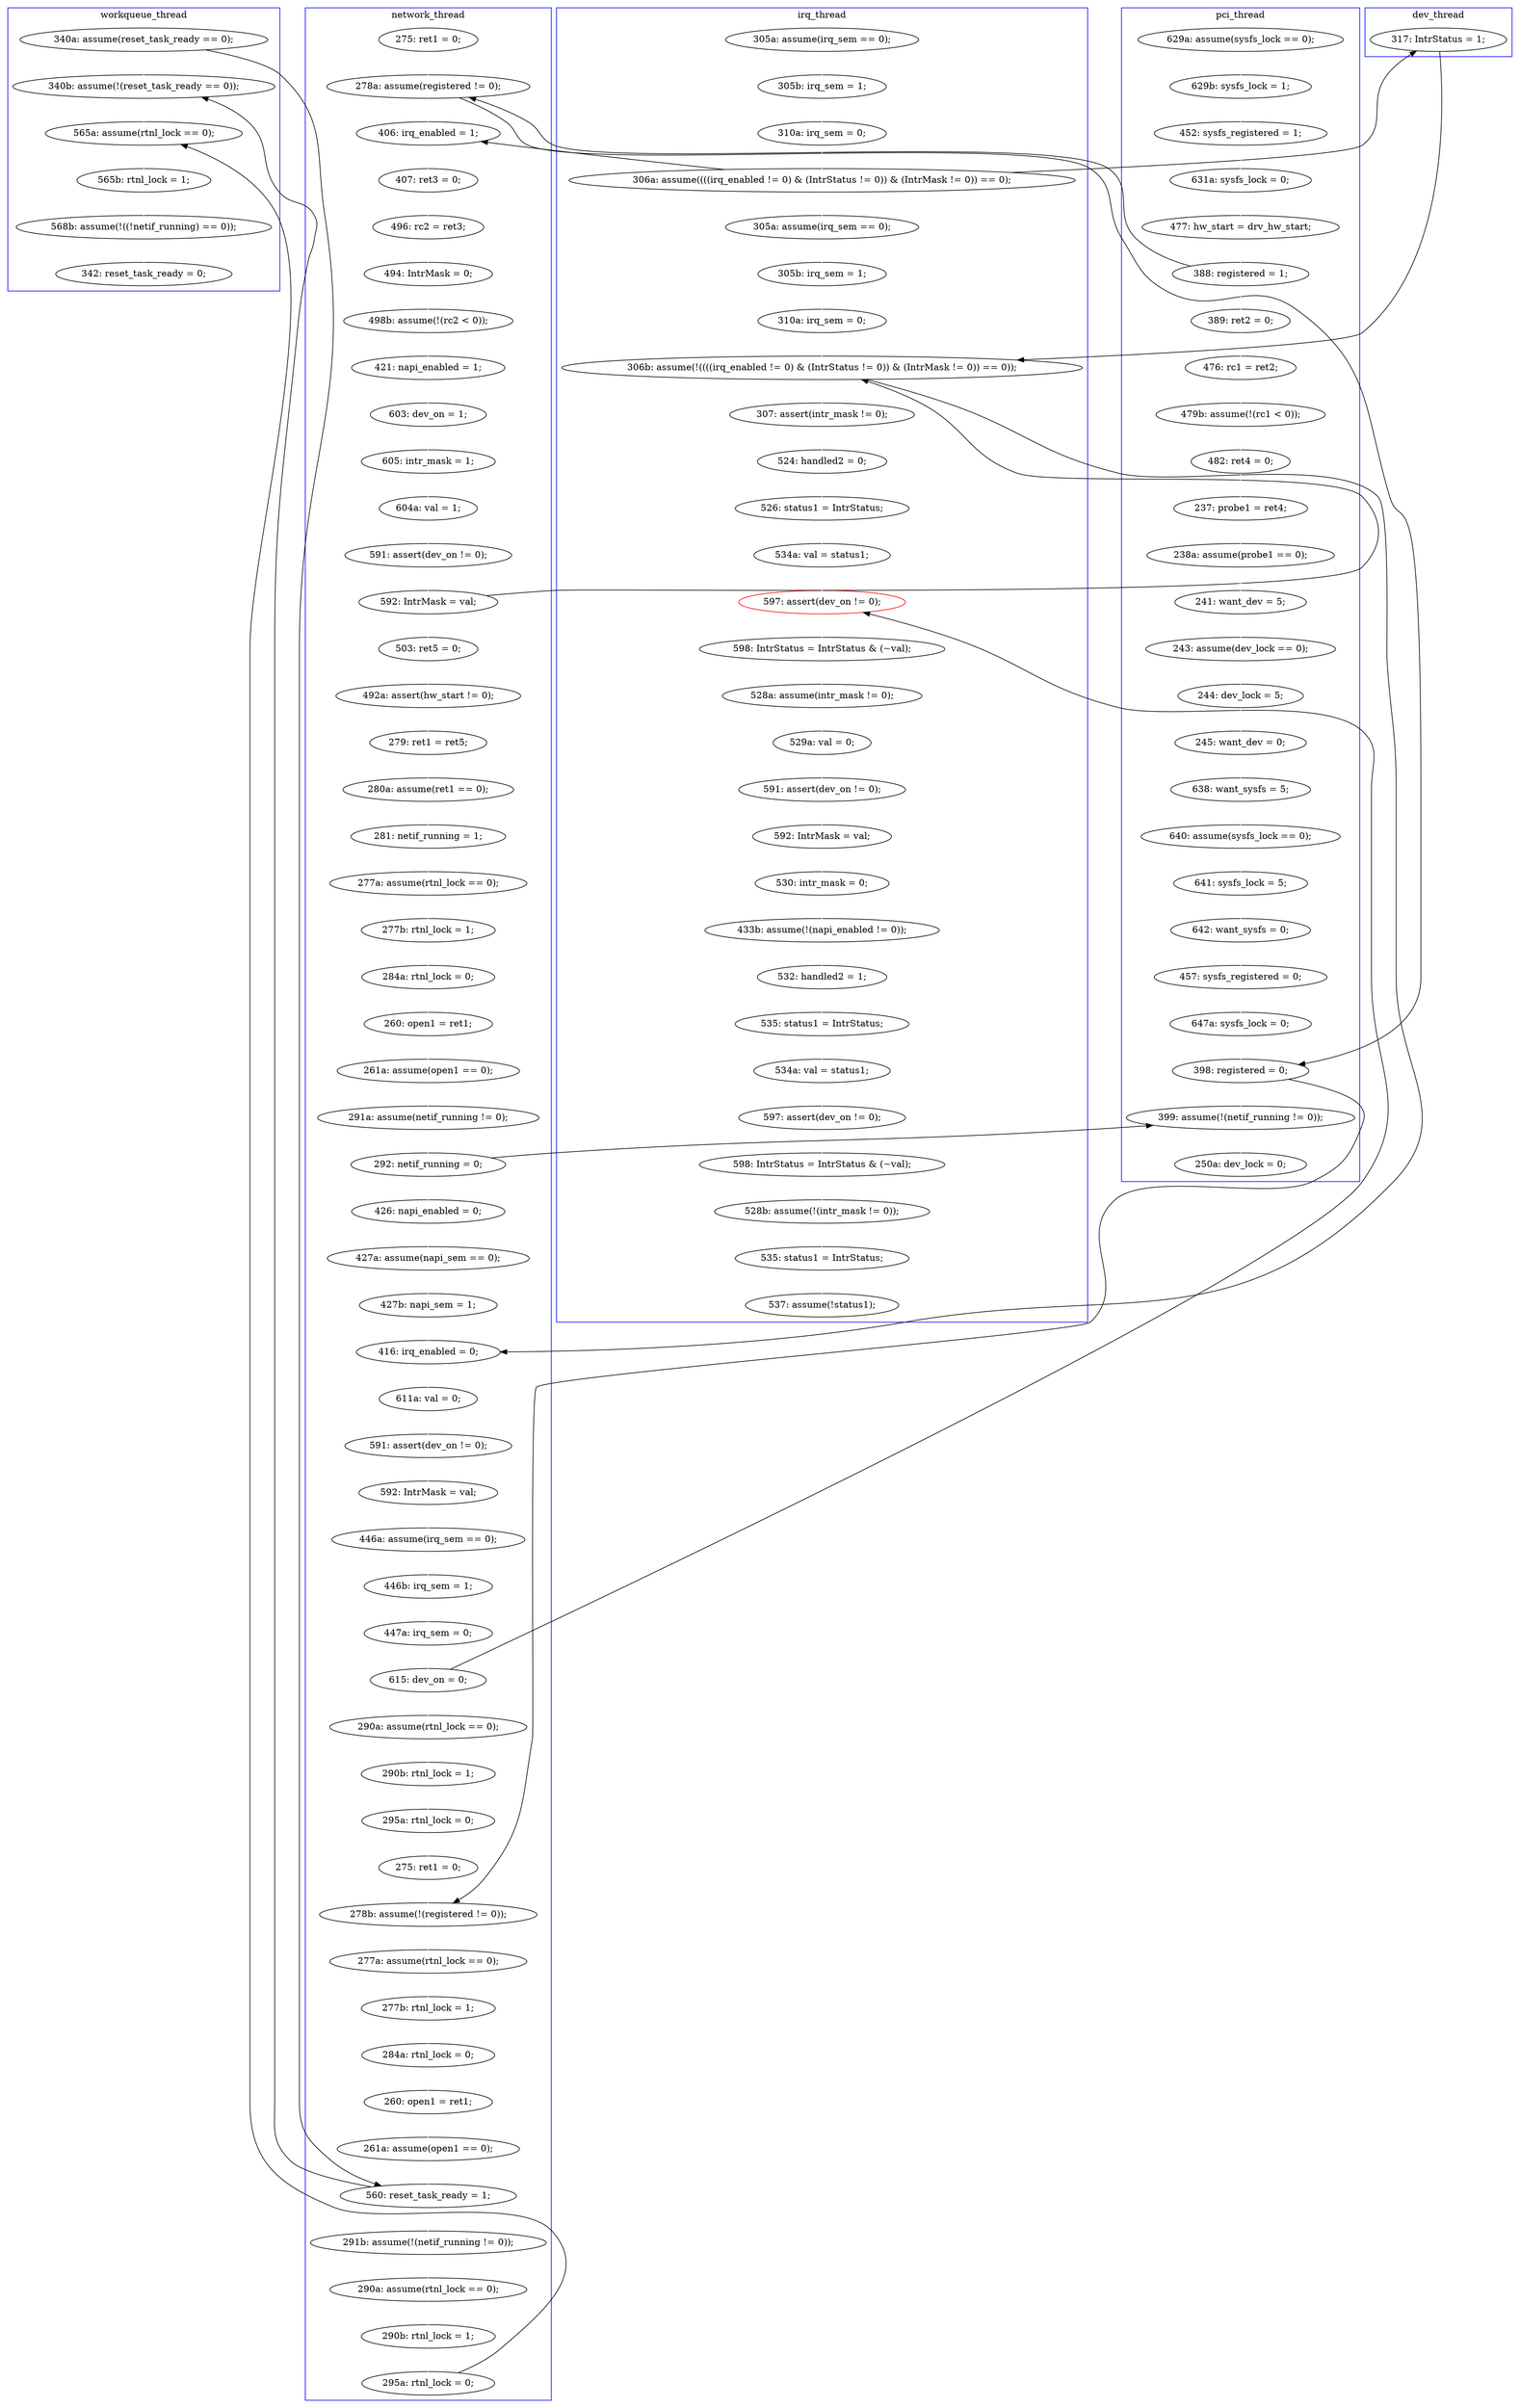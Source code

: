 digraph Counterexample {
	234 -> 236 [color = white, style = solid]
	192 -> 195 [color = white, style = solid]
	262 -> 263 [color = black, style = solid, constraint = false]
	154 -> 174 [color = white, style = solid]
	281 -> 293 [color = white, style = solid]
	230 -> 231 [color = white, style = solid]
	68 -> 212 [color = black, style = solid, constraint = false]
	59 -> 84 [color = black, style = solid, constraint = false]
	90 -> 101 [color = white, style = solid]
	247 -> 248 [color = white, style = solid]
	184 -> 188 [color = white, style = solid]
	252 -> 253 [color = white, style = solid]
	122 -> 123 [color = white, style = solid]
	233 -> 234 [color = white, style = solid]
	47 -> 68 [color = white, style = solid]
	110 -> 112 [color = white, style = solid]
	188 -> 189 [color = white, style = solid]
	160 -> 213 [color = black, style = solid, constraint = false]
	107 -> 109 [color = white, style = solid]
	255 -> 258 [color = white, style = solid]
	79 -> 82 [color = white, style = solid]
	251 -> 291 [color = white, style = solid]
	68 -> 84 [color = white, style = solid]
	114 -> 170 [color = black, style = solid, constraint = false]
	85 -> 91 [color = white, style = solid]
	192 -> 225 [color = black, style = solid, constraint = false]
	86 -> 89 [color = white, style = solid]
	148 -> 149 [color = white, style = solid]
	160 -> 169 [color = white, style = solid]
	274 -> 275 [color = white, style = solid]
	227 -> 230 [color = white, style = solid]
	54 -> 63 [color = white, style = solid]
	231 -> 233 [color = white, style = solid]
	166 -> 170 [color = white, style = solid]
	118 -> 119 [color = white, style = solid]
	133 -> 159 [color = white, style = solid]
	181 -> 183 [color = white, style = solid]
	33 -> 44 [color = white, style = solid]
	240 -> 242 [color = white, style = solid]
	64 -> 79 [color = white, style = solid]
	112 -> 114 [color = white, style = solid]
	254 -> 255 [color = white, style = solid]
	215 -> 217 [color = white, style = solid]
	93 -> 95 [color = white, style = solid]
	217 -> 252 [color = white, style = solid]
	196 -> 199 [color = white, style = solid]
	101 -> 102 [color = white, style = solid]
	51 -> 52 [color = white, style = solid]
	212 -> 213 [color = white, style = solid]
	263 -> 277 [color = white, style = solid]
	117 -> 118 [color = white, style = solid]
	277 -> 278 [color = white, style = solid]
	212 -> 217 [color = black, style = solid, constraint = false]
	119 -> 122 [color = white, style = solid]
	218 -> 220 [color = white, style = solid]
	55 -> 59 [color = white, style = solid]
	109 -> 110 [color = white, style = solid]
	242 -> 243 [color = white, style = solid]
	165 -> 166 [color = white, style = solid]
	258 -> 262 [color = white, style = solid]
	147 -> 148 [color = white, style = solid]
	262 -> 268 [color = white, style = solid]
	123 -> 124 [color = white, style = solid]
	114 -> 117 [color = white, style = solid]
	273 -> 274 [color = white, style = solid]
	291 -> 298 [color = white, style = solid]
	278 -> 281 [color = white, style = solid]
	190 -> 192 [color = white, style = solid]
	172 -> 177 [color = white, style = solid]
	268 -> 273 [color = white, style = solid]
	159 -> 160 [color = white, style = solid]
	44 -> 49 [color = white, style = solid]
	63 -> 64 [color = white, style = solid]
	275 -> 277 [color = black, style = solid, constraint = false]
	99 -> 107 [color = white, style = solid]
	130 -> 133 [color = white, style = solid]
	32 -> 33 [color = white, style = solid]
	170 -> 177 [color = black, style = solid, constraint = false]
	245 -> 247 [color = white, style = solid]
	236 -> 240 [color = white, style = solid]
	195 -> 196 [color = white, style = solid]
	174 -> 212 [color = white, style = solid]
	63 -> 68 [color = black, style = solid, constraint = false]
	125 -> 129 [color = white, style = solid]
	177 -> 181 [color = white, style = solid]
	248 -> 251 [color = white, style = solid]
	213 -> 223 [color = white, style = solid]
	243 -> 245 [color = white, style = solid]
	83 -> 86 [color = white, style = solid]
	253 -> 254 [color = white, style = solid]
	52 -> 55 [color = white, style = solid]
	59 -> 69 [color = black, style = solid, constraint = false]
	225 -> 227 [color = white, style = solid]
	170 -> 197 [color = white, style = solid]
	89 -> 90 [color = white, style = solid]
	211 -> 218 [color = white, style = solid]
	171 -> 172 [color = white, style = solid]
	84 -> 85 [color = white, style = solid]
	169 -> 171 [color = white, style = solid]
	164 -> 165 [color = white, style = solid]
	103 -> 142 [color = white, style = solid]
	49 -> 54 [color = white, style = solid]
	82 -> 83 [color = white, style = solid]
	189 -> 190 [color = white, style = solid]
	129 -> 130 [color = white, style = solid]
	59 -> 164 [color = white, style = solid]
	69 -> 170 [color = black, style = solid, constraint = false]
	102 -> 103 [color = white, style = solid]
	199 -> 215 [color = white, style = solid]
	149 -> 154 [color = white, style = solid]
	91 -> 93 [color = white, style = solid]
	135 -> 263 [color = white, style = solid]
	220 -> 225 [color = white, style = solid]
	183 -> 184 [color = white, style = solid]
	124 -> 125 [color = white, style = solid]
	142 -> 147 [color = white, style = solid]
	135 -> 262 [color = black, style = solid, constraint = false]
	197 -> 211 [color = white, style = solid]
	95 -> 99 [color = white, style = solid]
	subgraph cluster5 {
		label = workqueue_thread
		color = blue
		278  [label = "565b: rtnl_lock = 1;"]
		277  [label = "565a: assume(rtnl_lock == 0);"]
		281  [label = "568b: assume(!((!netif_running) == 0));"]
		135  [label = "340a: assume(reset_task_ready == 0);"]
		263  [label = "340b: assume(!(reset_task_ready == 0));"]
		293  [label = "342: reset_task_ready = 0;"]
	}
	subgraph cluster7 {
		label = dev_thread
		color = blue
		69  [label = "317: IntrStatus = 1;"]
	}
	subgraph cluster3 {
		label = irq_thread
		color = blue
		247  [label = "597: assert(dev_on != 0);"]
		245  [label = "534a: val = status1;"]
		197  [label = "307: assert(intr_mask != 0);"]
		248  [label = "598: IntrStatus = IntrStatus & (~val);"]
		240  [label = "433b: assume(!(napi_enabled != 0));"]
		170  [label = "306b: assume(!((((irq_enabled != 0) & (IntrStatus != 0)) & (IntrMask != 0)) == 0));"]
		55  [label = "310a: irq_sem = 0;"]
		165  [label = "305b: irq_sem = 1;"]
		298  [label = "537: assume(!status1);"]
		236  [label = "530: intr_mask = 0;"]
		220  [label = "534a: val = status1;"]
		225  [label = "597: assert(dev_on != 0);", color = red]
		231  [label = "529a: val = 0;"]
		218  [label = "526: status1 = IntrStatus;"]
		243  [label = "535: status1 = IntrStatus;"]
		164  [label = "305a: assume(irq_sem == 0);"]
		52  [label = "305b: irq_sem = 1;"]
		230  [label = "528a: assume(intr_mask != 0);"]
		233  [label = "591: assert(dev_on != 0);"]
		51  [label = "305a: assume(irq_sem == 0);"]
		166  [label = "310a: irq_sem = 0;"]
		59  [label = "306a: assume((((irq_enabled != 0) & (IntrStatus != 0)) & (IntrMask != 0)) == 0);"]
		234  [label = "592: IntrMask = val;"]
		211  [label = "524: handled2 = 0;"]
		227  [label = "598: IntrStatus = IntrStatus & (~val);"]
		242  [label = "532: handled2 = 1;"]
		251  [label = "528b: assume(!(intr_mask != 0));"]
		291  [label = "535: status1 = IntrStatus;"]
	}
	subgraph cluster1 {
		label = pci_thread
		color = blue
		147  [label = "640: assume(sysfs_lock == 0);"]
		82  [label = "479b: assume(!(rc1 < 0));"]
		89  [label = "238a: assume(probe1 == 0);"]
		33  [label = "629b: sysfs_lock = 1;"]
		83  [label = "482: ret4 = 0;"]
		103  [label = "245: want_dev = 0;"]
		154  [label = "457: sysfs_registered = 0;"]
		86  [label = "237: probe1 = ret4;"]
		212  [label = "398: registered = 0;"]
		148  [label = "641: sysfs_lock = 5;"]
		149  [label = "642: want_sysfs = 0;"]
		64  [label = "389: ret2 = 0;"]
		32  [label = "629a: assume(sysfs_lock == 0);"]
		174  [label = "647a: sysfs_lock = 0;"]
		102  [label = "244: dev_lock = 5;"]
		44  [label = "452: sysfs_registered = 1;"]
		49  [label = "631a: sysfs_lock = 0;"]
		223  [label = "250a: dev_lock = 0;"]
		101  [label = "243: assume(dev_lock == 0);"]
		142  [label = "638: want_sysfs = 5;"]
		213  [label = "399: assume(!(netif_running != 0));"]
		90  [label = "241: want_dev = 5;"]
		79  [label = "476: rc1 = ret2;"]
		54  [label = "477: hw_start = drv_hw_start;"]
		63  [label = "388: registered = 1;"]
	}
	subgraph cluster2 {
		label = network_thread
		color = blue
		91  [label = "496: rc2 = ret3;"]
		192  [label = "615: dev_on = 0;"]
		124  [label = "277a: assume(rtnl_lock == 0);"]
		133  [label = "261a: assume(open1 == 0);"]
		119  [label = "279: ret1 = ret5;"]
		262  [label = "560: reset_task_ready = 1;"]
		84  [label = "406: irq_enabled = 1;"]
		130  [label = "260: open1 = ret1;"]
		129  [label = "284a: rtnl_lock = 0;"]
		195  [label = "290a: assume(rtnl_lock == 0);"]
		254  [label = "284a: rtnl_lock = 0;"]
		183  [label = "591: assert(dev_on != 0);"]
		122  [label = "280a: assume(ret1 == 0);"]
		189  [label = "446b: irq_sem = 1;"]
		47  [label = "275: ret1 = 0;"]
		159  [label = "291a: assume(netif_running != 0);"]
		253  [label = "277b: rtnl_lock = 1;"]
		171  [label = "427a: assume(napi_sem == 0);"]
		107  [label = "603: dev_on = 1;"]
		217  [label = "278b: assume(!(registered != 0));"]
		169  [label = "426: napi_enabled = 0;"]
		258  [label = "261a: assume(open1 == 0);"]
		123  [label = "281: netif_running = 1;"]
		112  [label = "591: assert(dev_on != 0);"]
		252  [label = "277a: assume(rtnl_lock == 0);"]
		215  [label = "275: ret1 = 0;"]
		117  [label = "503: ret5 = 0;"]
		68  [label = "278a: assume(registered != 0);"]
		114  [label = "592: IntrMask = val;"]
		125  [label = "277b: rtnl_lock = 1;"]
		190  [label = "447a: irq_sem = 0;"]
		118  [label = "492a: assert(hw_start != 0);"]
		196  [label = "290b: rtnl_lock = 1;"]
		255  [label = "260: open1 = ret1;"]
		172  [label = "427b: napi_sem = 1;"]
		275  [label = "295a: rtnl_lock = 0;"]
		95  [label = "498b: assume(!(rc2 < 0));"]
		181  [label = "611a: val = 0;"]
		99  [label = "421: napi_enabled = 1;"]
		85  [label = "407: ret3 = 0;"]
		110  [label = "604a: val = 1;"]
		274  [label = "290b: rtnl_lock = 1;"]
		268  [label = "291b: assume(!(netif_running != 0));"]
		160  [label = "292: netif_running = 0;"]
		184  [label = "592: IntrMask = val;"]
		93  [label = "494: IntrMask = 0;"]
		273  [label = "290a: assume(rtnl_lock == 0);"]
		199  [label = "295a: rtnl_lock = 0;"]
		177  [label = "416: irq_enabled = 0;"]
		109  [label = "605: intr_mask = 1;"]
		188  [label = "446a: assume(irq_sem == 0);"]
	}
}